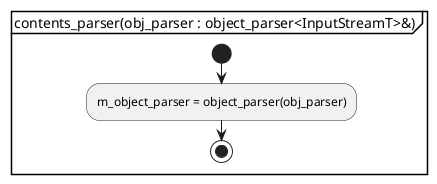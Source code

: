 @startuml contents_parser
partition "contents_parser(obj_parser : object_parser<InputStreamT>&)" {
start
	:m_object_parser = object_parser(obj_parser);
stop
}
@enduml

@startuml get_contents
partition "get_contents()" {
start
	:contents_builder : pdfcontents_builder;
	:contents_operands : std::vector<any_direct_object>;
	while (true) is (y)
		:object = m_object_parser.take_object<any_direct_object>(object_pool(m_object_parser));
		if (object_not_found_error が出た) then (y)
			:contents_operator = m_object_parser.take_token();
			if (!contents_operands.has_value()) then (y)
				break
			endif
			switch (contents_operator?)
			case ("q")
				:contents_builder.store_graphics_state();
			case ("Q")
				:contents_builder.restore_graphics_state();
			case ("cm")
				:contents_builder.concat_CTM(contents_operands.at(0), contents_operands.at(1), contents_operands.at(2), contents_operands.at(3), contents_operands.at(4), contents_operands.at(5));
			case ("d")
				:pattern_array = std::get<array_object>(contents_operands.at(0));
				:pattern_vector = pattern_array to vector<double>;
				:start_phase = number_to_double(std::get<number_object>(contents_operands.at(1)));
				:contents_builder.set_line_dash_pattern({std::move(pattern_vector), std::move(start_phase)});
			case ("i")
				:contents_builder.set_flatness(number_to_double(std::get<number_object>(contents_operands.at(0))));
			case ("j")
				:contents_builder.set_line_join_style(static_cast<line_style::join_type>(std::get<integer_object>(contents_operands.at(0))));
			case ("J")
				:contents_builder.set_line_cap_style(static_cast<line_style::cap_type>(std::get<integer_object>(contents_operands.at(0))));
			case ("M")
				:contents_builder.set_miter_limit(number_to_double(std::get<number_object>(contents_operands.at(0))));
			case ("w")
				:contents_builder.set_line_width(number_to_double(std::get<number_object>(contents_operands.at(0))));
			case ("g")
				:contents_builder.set_fill_color_gray(number_to_double(std::get<number_object>(contents_operands.at(0))));
			case ("G")
				:contents_builder.set_stroke_color_gray(number_to_double(std::get<number_object>(contents_operands.at(0))));
			case ("k")
				:cyan = number_to_double(std::get<number_object>(contents_operands.at(0)));
				:megenta = number_to_double(std::get<number_object>(contents_operands.at(1)));
				:yellow = number_to_double(std::get<number_object>(contents_operands.at(2)));
				:black = number_to_double(std::get<number_object>(contents_operands.at(3)));
				:contents_builder.set_fill_color_cmyk(cyan, megenta, yellow, black);
			case ("K")
				:cyan = number_to_double(std::get<number_object>(contents_operands.at(0)));
				:megenta = number_to_double(std::get<number_object>(contents_operands.at(1)));
				:yellow = number_to_double(std::get<number_object>(contents_operands.at(2)));
				:black = number_to_double(std::get<number_object>(contents_operands.at(3)));
				:contents_builder.set_stroke_color_cmyk(cyan, megenta, yellow, black);
			case ("rg")
				:red = number_to_double(std::get<number_object>(contents_operands.at(0)));
				:green = number_to_double(std::get<number_object>(contents_operands.at(1)));
				:blue = number_to_double(std::get<number_object>(contents_operands.at(2)));
				:contents_builder.set_fill_color_rgb(red, green, blue);
			case ("RG")
				:red = number_to_double(std::get<number_object>(contents_operands.at(0)));
				:green = number_to_double(std::get<number_object>(contents_operands.at(1)));
				:blue = number_to_double(std::get<number_object>(contents_operands.at(2)));
				:contents_builder.set_stroke_color_rgb(red, green, blue);
			case ("BT")
				:contents_builder.begin_text();
			case ("Tc")
				:contents_builder.set_character_spacing(number_to_double(std::get<number_object>(contents_operands.at(0))));
			case ("Tf")
				' 未実装
			case ("TL")
				:contents_builder.set_leading(number_to_double(std::get<number_object>(contents_operands.at(0))));
			case ("Tr")
				:contents_builder.set_text_rendering_mode(static_cast<text_style::rendering_mode>(std::get<integer_object>(contents_operands.at(0))));
			case ("Ts")
				:contents_builder.set_text_rise(number_to_double(std::get<number_object>(contents_operands.at(0))));
			case ("Tw")
				:contents_builder.set_word_spacing(number_to_double(std::get<number_object>(contents_operands.at(0))));
			case ("Tz")
				:contents_builder.set_horizontal_scaling(number_to_double(std::get<number_object>(contents_operands.at(0))));
			case ("Td")
				:next_line_offset_x = number_to_double(std::get<number_object>(contents_operands.at(0)));
				:next_line_offset_y = number_to_double(std::get<number_object>(contents_operands.at(1)));
				:contents_builder.concat_text_matrices(next_line_offset_x, next_line_offset_y);
			case ("TD")
				:next_line_offset_x = number_to_double(std::get<number_object>(contents_operands.at(0)));
				:next_line_offset_y = number_to_double(std::get<number_object>(contents_operands.at(1)));
				:contents_builder.set_leading(-next_line_offset_y);
				:contents_builder.concat_text_matrices(next_line_offset_x, next_line_offset_y);
			case ("Tm")
				:next_line_x = number_to_double(std::get<number_object>(contents_operands.at(0)));
				:next_line_y = number_to_double(std::get<number_object>(contents_operands.at(1)));
				:contents_builder.set_text_matrices(next_line_x, next_line_y);
			case ("T*")
				:contents_builder.move_to_next_line();
			case ("ET")
				:contents_builder.end_text();
			case (default)
				:throw document_error();
			endswitch
			:contents_operands.clear();
		else
			:contents_operands.push_back(std::move(object));
		endif
	endwhile
stop
}
@enduml
